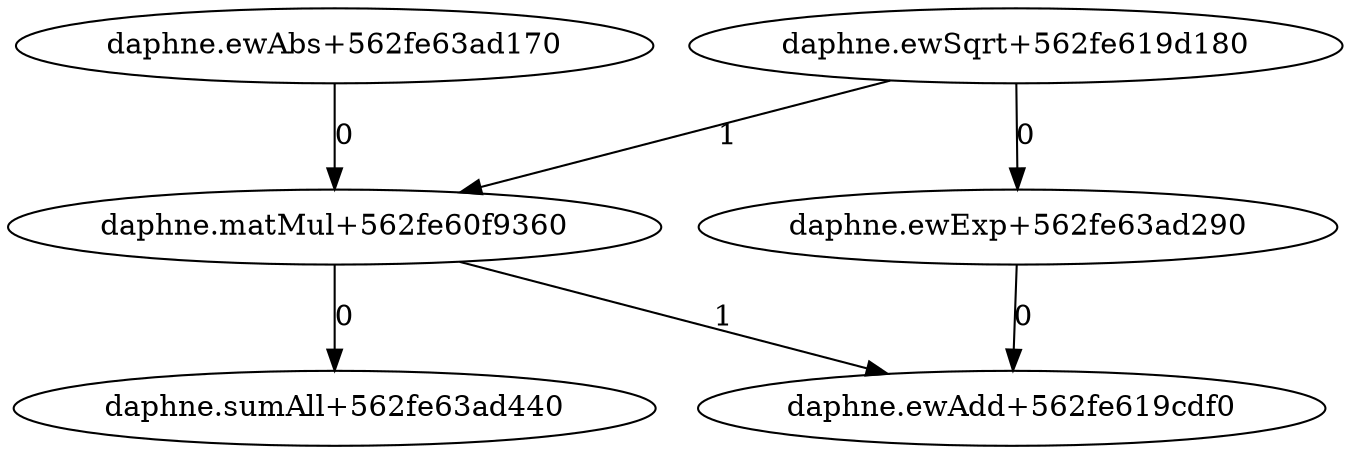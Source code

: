 digraph G {
"daphne.ewExp+562fe63ad290" -> "daphne.ewAdd+562fe619cdf0" [label="0"];
"daphne.matMul+562fe60f9360" -> "daphne.ewAdd+562fe619cdf0" [label="1"];
"daphne.ewAbs+562fe63ad170" -> "daphne.matMul+562fe60f9360" [label="0"];
"daphne.ewSqrt+562fe619d180" -> "daphne.matMul+562fe60f9360" [label="1"];
"daphne.ewSqrt+562fe619d180" -> "daphne.ewExp+562fe63ad290" [label="0"];
"daphne.matMul+562fe60f9360" -> "daphne.sumAll+562fe63ad440" [label="0"];
}